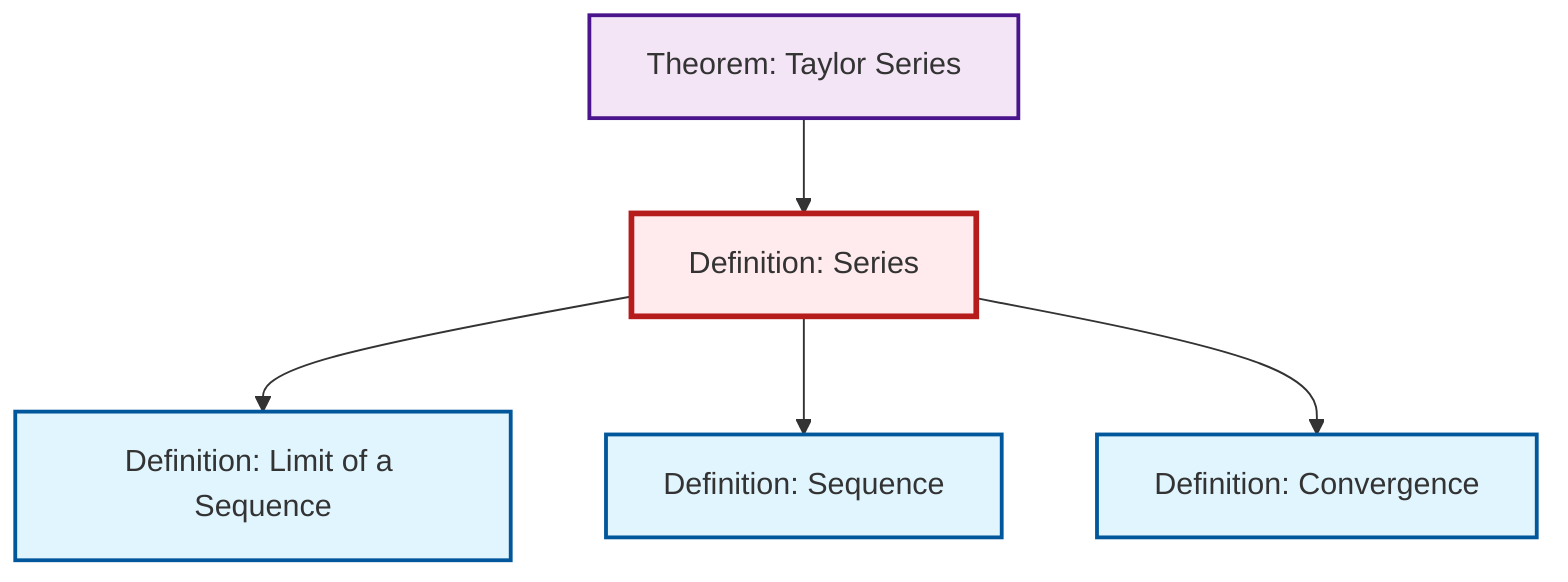 graph TD
    classDef definition fill:#e1f5fe,stroke:#01579b,stroke-width:2px
    classDef theorem fill:#f3e5f5,stroke:#4a148c,stroke-width:2px
    classDef axiom fill:#fff3e0,stroke:#e65100,stroke-width:2px
    classDef example fill:#e8f5e9,stroke:#1b5e20,stroke-width:2px
    classDef current fill:#ffebee,stroke:#b71c1c,stroke-width:3px
    def-limit["Definition: Limit of a Sequence"]:::definition
    def-series["Definition: Series"]:::definition
    def-convergence["Definition: Convergence"]:::definition
    def-sequence["Definition: Sequence"]:::definition
    thm-taylor-series["Theorem: Taylor Series"]:::theorem
    def-series --> def-limit
    def-series --> def-sequence
    thm-taylor-series --> def-series
    def-series --> def-convergence
    class def-series current